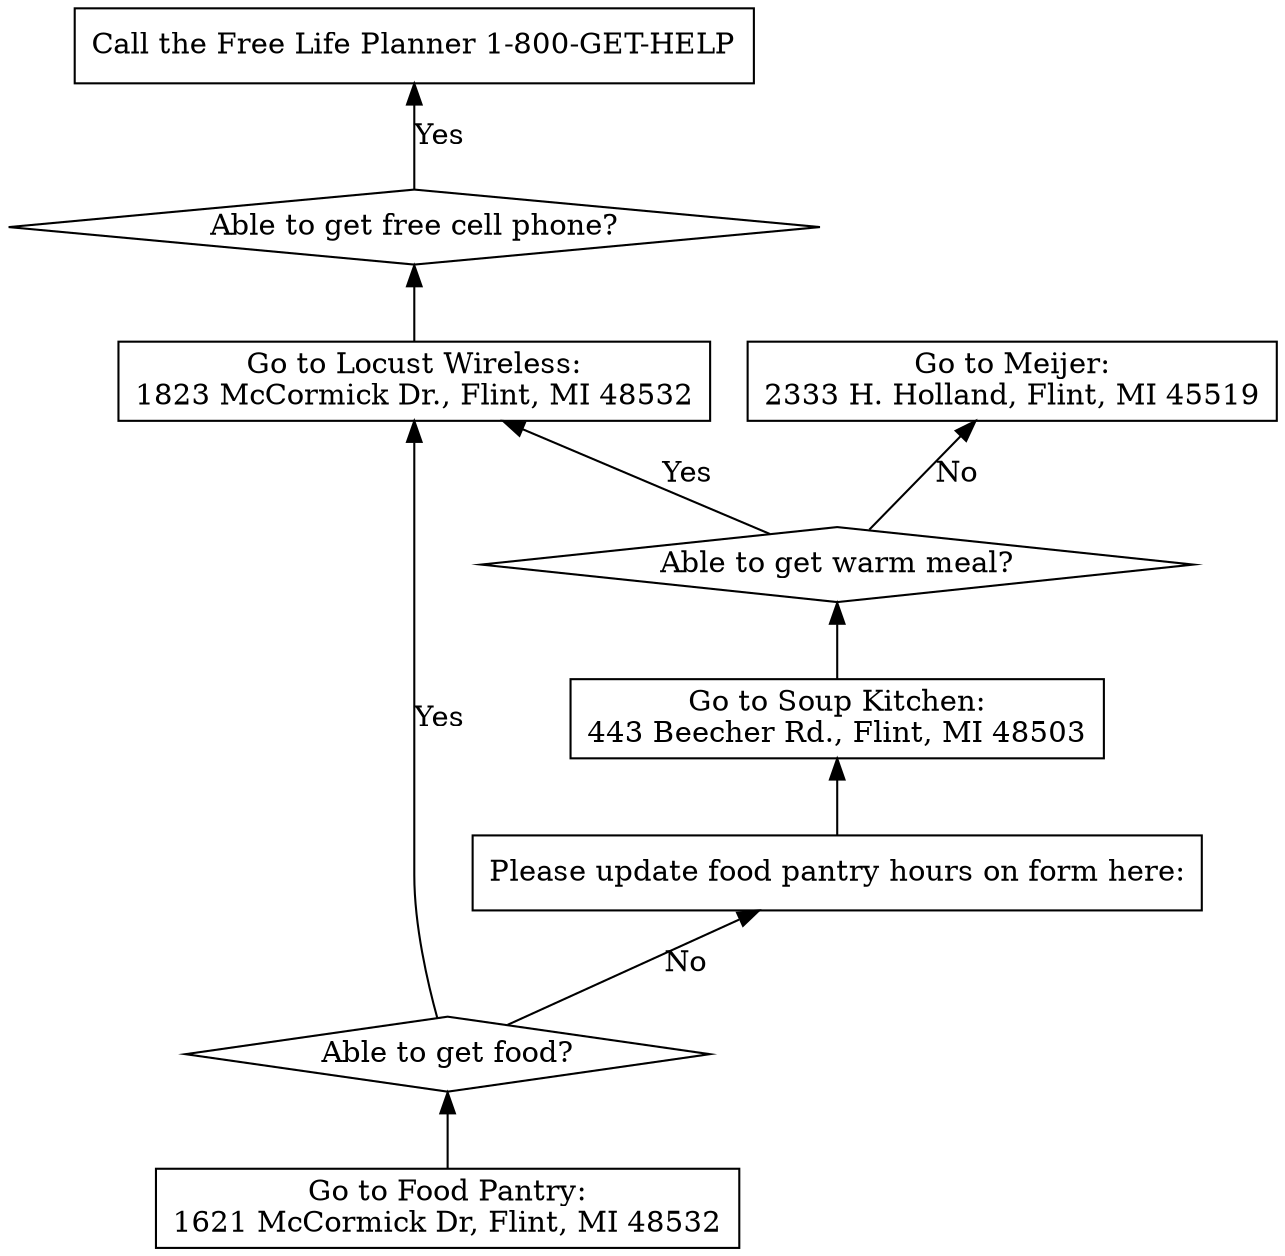 digraph {
	rankdir = BT;
	
	start [shape=box, label="Go to Food Pantry:
1621 McCormick Dr, Flint, MI 48532"];
	start -> foodPantry;
	foodPantry [shape=diamond, label="Able to get food?"];
	foodPantry -> cellPhone [label="Yes"];
	foodPantry -> updateFoodPantryHours [label="No"];
	cellPhone [shape=box, label="Go to Locust Wireless:
1823 McCormick Dr., Flint, MI 48532"];
	updateFoodPantryHours [shape=box, label="Please update food pantry hours on form here:"];
	updateFoodPantryHours -> soupKitchen;
	soupKitchen [shape=box, label="Go to Soup Kitchen:
443 Beecher Rd., Flint, MI 48503"];
	soupKitchen -> ableToGetMeal;
	ableToGetMeal [shape=diamond, label="Able to get warm meal?"];
	ableToGetMeal -> cellPhone [label="Yes"];
	ableToGetMeal -> goToMeijer [label="No"];
	goToMeijer [shape=box, label="Go to Meijer:
2333 H. Holland, Flint, MI 45519"];
	cellPhone -> ableToGetCellPhone;
	ableToGetCellPhone [shape=diamond, label="Able to get free cell phone?"];
	ableToGetCellPhone -> callFLP [label="Yes"];
	callFLP [shape=box, label="Call the Free Life Planner 1-800-GET-HELP"];
}